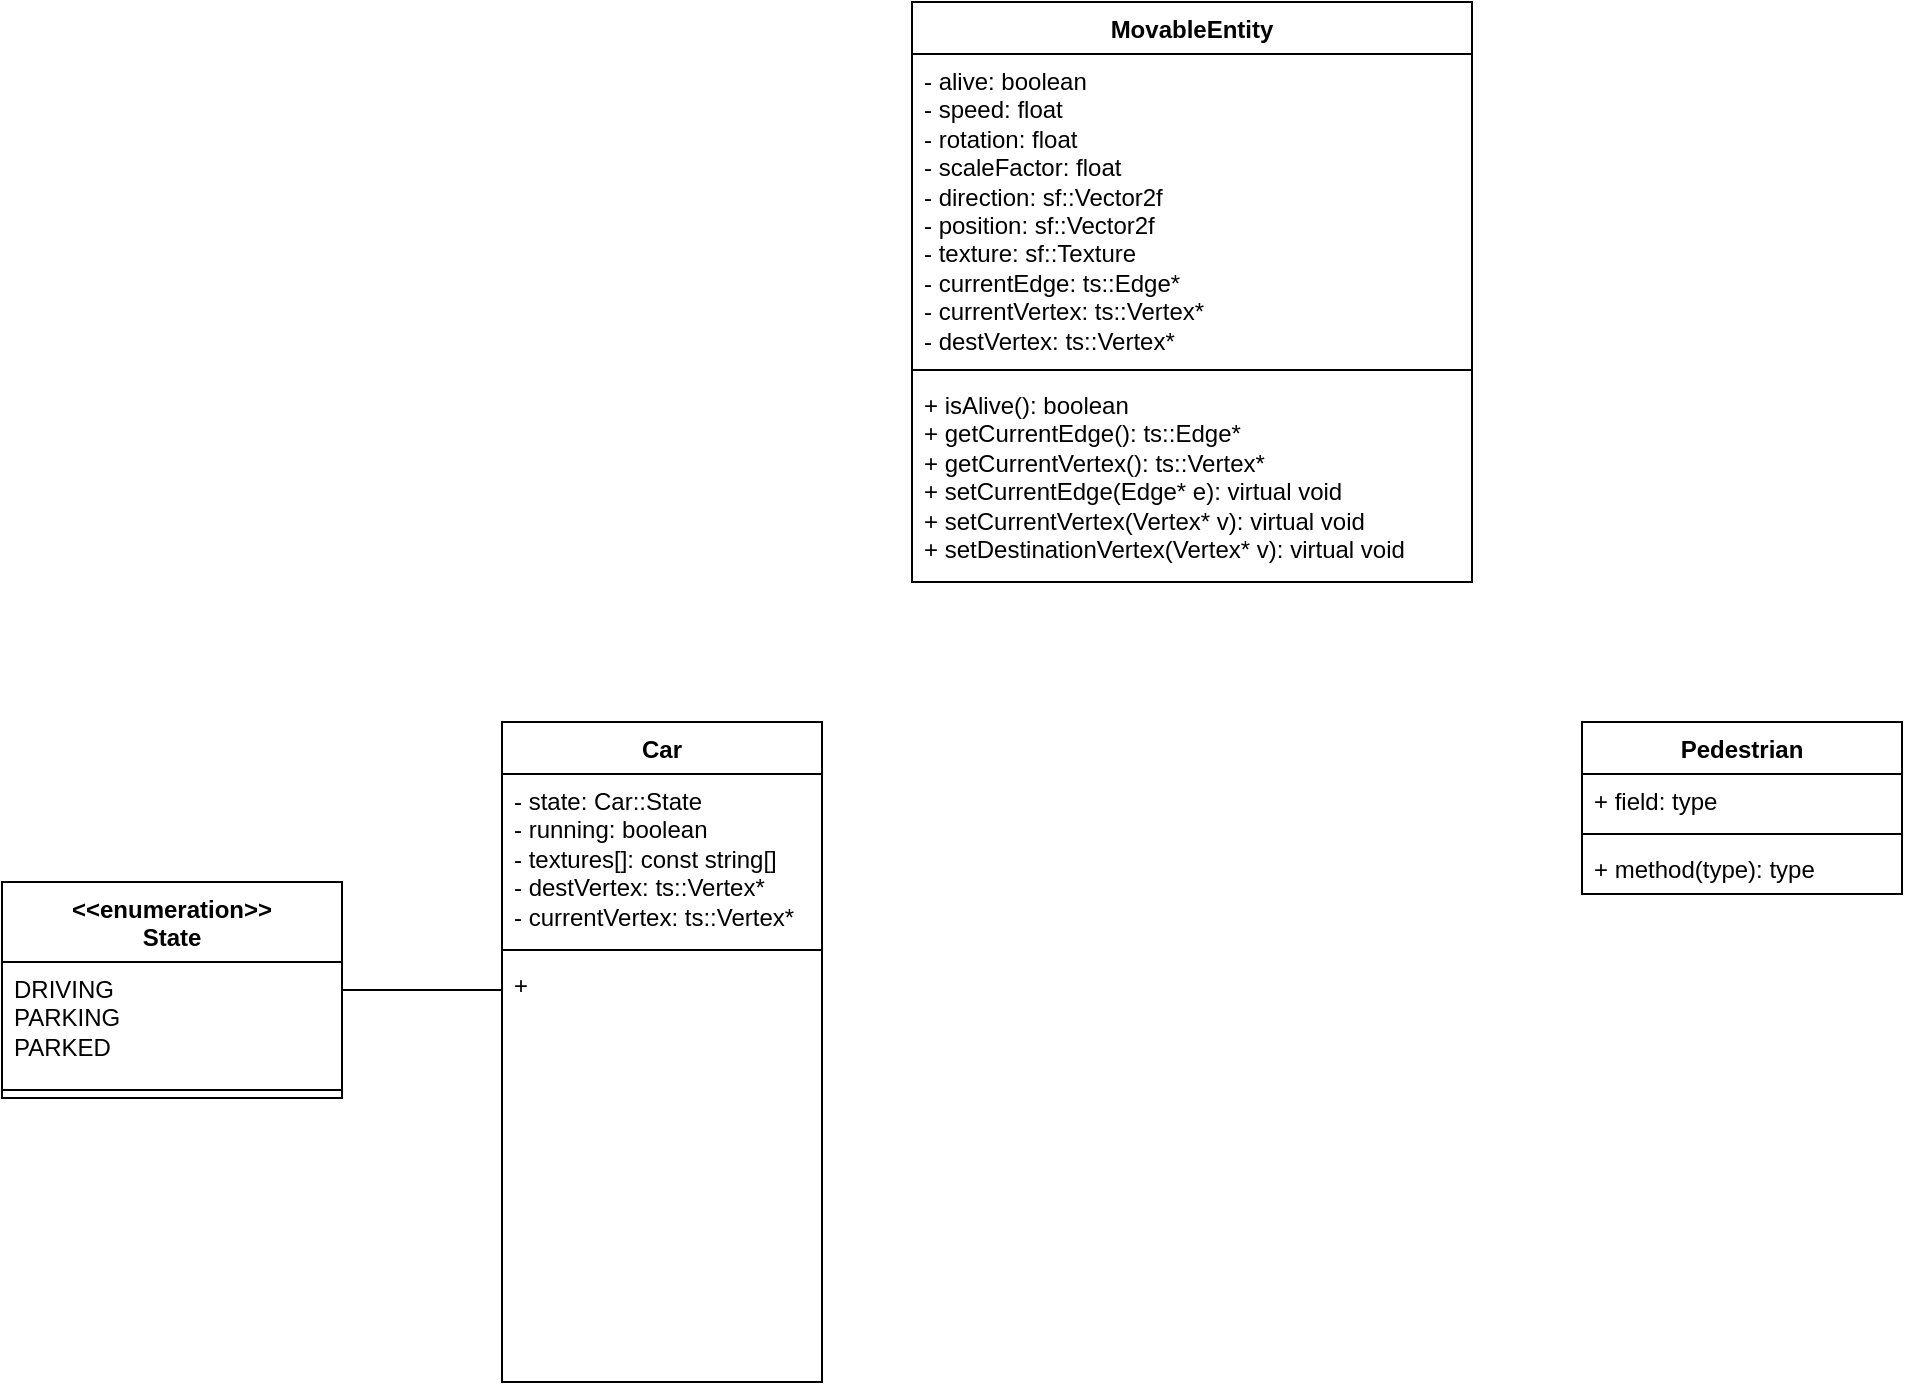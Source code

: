 <mxfile version="26.0.16" pages="5">
  <diagram name="MovableEntity" id="A3kqTvX24WQscuJyre_a">
    <mxGraphModel dx="1900" dy="662" grid="1" gridSize="10" guides="1" tooltips="1" connect="1" arrows="1" fold="1" page="1" pageScale="1" pageWidth="850" pageHeight="1100" math="0" shadow="0">
      <root>
        <mxCell id="0" />
        <mxCell id="1" parent="0" />
        <mxCell id="rzB5ObSrzS45SE1vRz-M-1" value="MovableEntity" style="swimlane;fontStyle=1;align=center;verticalAlign=top;childLayout=stackLayout;horizontal=1;startSize=26;horizontalStack=0;resizeParent=1;resizeParentMax=0;resizeLast=0;collapsible=1;marginBottom=0;whiteSpace=wrap;html=1;" parent="1" vertex="1">
          <mxGeometry x="345" y="40" width="280" height="290" as="geometry" />
        </mxCell>
        <mxCell id="rzB5ObSrzS45SE1vRz-M-2" value="- alive: boolean&lt;div&gt;- speed: float&lt;/div&gt;&lt;div&gt;- rotation: float&lt;/div&gt;&lt;div&gt;- scaleFactor: float&lt;/div&gt;&lt;div&gt;- direction: sf::Vector2f&lt;/div&gt;&lt;div&gt;- position: sf::Vector2f&lt;/div&gt;&lt;div&gt;- texture: sf::Texture&lt;/div&gt;&lt;div&gt;- currentEdge: ts::Edge*&lt;/div&gt;&lt;div&gt;- currentVertex: ts::Vertex*&lt;/div&gt;&lt;div&gt;- destVertex: ts::Vertex*&lt;/div&gt;" style="text;strokeColor=none;fillColor=none;align=left;verticalAlign=top;spacingLeft=4;spacingRight=4;overflow=hidden;rotatable=0;points=[[0,0.5],[1,0.5]];portConstraint=eastwest;whiteSpace=wrap;html=1;" parent="rzB5ObSrzS45SE1vRz-M-1" vertex="1">
          <mxGeometry y="26" width="280" height="154" as="geometry" />
        </mxCell>
        <mxCell id="rzB5ObSrzS45SE1vRz-M-3" value="" style="line;strokeWidth=1;fillColor=none;align=left;verticalAlign=middle;spacingTop=-1;spacingLeft=3;spacingRight=3;rotatable=0;labelPosition=right;points=[];portConstraint=eastwest;strokeColor=inherit;" parent="rzB5ObSrzS45SE1vRz-M-1" vertex="1">
          <mxGeometry y="180" width="280" height="8" as="geometry" />
        </mxCell>
        <mxCell id="rzB5ObSrzS45SE1vRz-M-4" value="+ isAlive(): boolean&lt;div&gt;+ getCurrentEdge(): ts::Edge*&lt;/div&gt;&lt;div&gt;+ getCurrentVertex(): ts::Vertex*&lt;/div&gt;&lt;div&gt;+ setCurrentEdge(Edge* e): virtual void&lt;/div&gt;&lt;div&gt;+ setCurrentVertex(Vertex* v): virtual void&lt;/div&gt;&lt;div&gt;+ setDestinationVertex(Vertex* v): virtual void&lt;/div&gt;" style="text;strokeColor=none;fillColor=none;align=left;verticalAlign=top;spacingLeft=4;spacingRight=4;overflow=hidden;rotatable=0;points=[[0,0.5],[1,0.5]];portConstraint=eastwest;whiteSpace=wrap;html=1;" parent="rzB5ObSrzS45SE1vRz-M-1" vertex="1">
          <mxGeometry y="188" width="280" height="102" as="geometry" />
        </mxCell>
        <mxCell id="rzB5ObSrzS45SE1vRz-M-32" style="edgeStyle=orthogonalEdgeStyle;rounded=0;orthogonalLoop=1;jettySize=auto;html=1;endArrow=none;startFill=0;" parent="1" source="rzB5ObSrzS45SE1vRz-M-5" target="rzB5ObSrzS45SE1vRz-M-27" edge="1">
          <mxGeometry relative="1" as="geometry">
            <Array as="points">
              <mxPoint x="120" y="534" />
              <mxPoint x="120" y="534" />
            </Array>
          </mxGeometry>
        </mxCell>
        <mxCell id="rzB5ObSrzS45SE1vRz-M-5" value="Car" style="swimlane;fontStyle=1;align=center;verticalAlign=top;childLayout=stackLayout;horizontal=1;startSize=26;horizontalStack=0;resizeParent=1;resizeParentMax=0;resizeLast=0;collapsible=1;marginBottom=0;whiteSpace=wrap;html=1;" parent="1" vertex="1">
          <mxGeometry x="140" y="400" width="160" height="330" as="geometry" />
        </mxCell>
        <mxCell id="rzB5ObSrzS45SE1vRz-M-6" value="- state: Car::State&lt;div&gt;- running: boolean&lt;/div&gt;&lt;div&gt;- textures[]: const string[]&lt;/div&gt;&lt;div&gt;- destVertex: ts::Vertex*&lt;/div&gt;&lt;div&gt;- currentVertex: ts::Vertex*&lt;/div&gt;" style="text;strokeColor=none;fillColor=none;align=left;verticalAlign=top;spacingLeft=4;spacingRight=4;overflow=hidden;rotatable=0;points=[[0,0.5],[1,0.5]];portConstraint=eastwest;whiteSpace=wrap;html=1;" parent="rzB5ObSrzS45SE1vRz-M-5" vertex="1">
          <mxGeometry y="26" width="160" height="84" as="geometry" />
        </mxCell>
        <mxCell id="rzB5ObSrzS45SE1vRz-M-7" value="" style="line;strokeWidth=1;fillColor=none;align=left;verticalAlign=middle;spacingTop=-1;spacingLeft=3;spacingRight=3;rotatable=0;labelPosition=right;points=[];portConstraint=eastwest;strokeColor=inherit;" parent="rzB5ObSrzS45SE1vRz-M-5" vertex="1">
          <mxGeometry y="110" width="160" height="8" as="geometry" />
        </mxCell>
        <mxCell id="rzB5ObSrzS45SE1vRz-M-8" value="+&amp;nbsp;" style="text;strokeColor=none;fillColor=none;align=left;verticalAlign=top;spacingLeft=4;spacingRight=4;overflow=hidden;rotatable=0;points=[[0,0.5],[1,0.5]];portConstraint=eastwest;whiteSpace=wrap;html=1;" parent="rzB5ObSrzS45SE1vRz-M-5" vertex="1">
          <mxGeometry y="118" width="160" height="212" as="geometry" />
        </mxCell>
        <mxCell id="rzB5ObSrzS45SE1vRz-M-9" value="Pedestrian" style="swimlane;fontStyle=1;align=center;verticalAlign=top;childLayout=stackLayout;horizontal=1;startSize=26;horizontalStack=0;resizeParent=1;resizeParentMax=0;resizeLast=0;collapsible=1;marginBottom=0;whiteSpace=wrap;html=1;" parent="1" vertex="1">
          <mxGeometry x="680" y="400" width="160" height="86" as="geometry" />
        </mxCell>
        <mxCell id="rzB5ObSrzS45SE1vRz-M-10" value="+ field: type" style="text;strokeColor=none;fillColor=none;align=left;verticalAlign=top;spacingLeft=4;spacingRight=4;overflow=hidden;rotatable=0;points=[[0,0.5],[1,0.5]];portConstraint=eastwest;whiteSpace=wrap;html=1;" parent="rzB5ObSrzS45SE1vRz-M-9" vertex="1">
          <mxGeometry y="26" width="160" height="26" as="geometry" />
        </mxCell>
        <mxCell id="rzB5ObSrzS45SE1vRz-M-11" value="" style="line;strokeWidth=1;fillColor=none;align=left;verticalAlign=middle;spacingTop=-1;spacingLeft=3;spacingRight=3;rotatable=0;labelPosition=right;points=[];portConstraint=eastwest;strokeColor=inherit;" parent="rzB5ObSrzS45SE1vRz-M-9" vertex="1">
          <mxGeometry y="52" width="160" height="8" as="geometry" />
        </mxCell>
        <mxCell id="rzB5ObSrzS45SE1vRz-M-12" value="+ method(type): type" style="text;strokeColor=none;fillColor=none;align=left;verticalAlign=top;spacingLeft=4;spacingRight=4;overflow=hidden;rotatable=0;points=[[0,0.5],[1,0.5]];portConstraint=eastwest;whiteSpace=wrap;html=1;" parent="rzB5ObSrzS45SE1vRz-M-9" vertex="1">
          <mxGeometry y="60" width="160" height="26" as="geometry" />
        </mxCell>
        <mxCell id="rzB5ObSrzS45SE1vRz-M-27" value="&lt;div&gt;&amp;lt;&amp;lt;enumeration&amp;gt;&amp;gt;&lt;/div&gt;State" style="swimlane;fontStyle=1;align=center;verticalAlign=top;childLayout=stackLayout;horizontal=1;startSize=40;horizontalStack=0;resizeParent=1;resizeParentMax=0;resizeLast=0;collapsible=1;marginBottom=0;whiteSpace=wrap;html=1;" parent="1" vertex="1">
          <mxGeometry x="-110" y="480" width="170" height="108" as="geometry" />
        </mxCell>
        <mxCell id="rzB5ObSrzS45SE1vRz-M-28" value="DRIVING&lt;div&gt;PARKING&lt;/div&gt;&lt;div&gt;PARKED&lt;/div&gt;" style="text;strokeColor=none;fillColor=none;align=left;verticalAlign=top;spacingLeft=4;spacingRight=4;overflow=hidden;rotatable=0;points=[[0,0.5],[1,0.5]];portConstraint=eastwest;whiteSpace=wrap;html=1;" parent="rzB5ObSrzS45SE1vRz-M-27" vertex="1">
          <mxGeometry y="40" width="170" height="60" as="geometry" />
        </mxCell>
        <mxCell id="rzB5ObSrzS45SE1vRz-M-29" value="" style="line;strokeWidth=1;fillColor=none;align=left;verticalAlign=middle;spacingTop=-1;spacingLeft=3;spacingRight=3;rotatable=0;labelPosition=right;points=[];portConstraint=eastwest;strokeColor=inherit;" parent="rzB5ObSrzS45SE1vRz-M-27" vertex="1">
          <mxGeometry y="100" width="170" height="8" as="geometry" />
        </mxCell>
      </root>
    </mxGraphModel>
  </diagram>
  <diagram id="TAdrbi4PPeA9WnI3AynJ" name="Graph">
    <mxGraphModel dx="1400" dy="822" grid="1" gridSize="10" guides="1" tooltips="1" connect="1" arrows="1" fold="1" page="1" pageScale="1" pageWidth="850" pageHeight="1100" math="0" shadow="0">
      <root>
        <mxCell id="0" />
        <mxCell id="1" parent="0" />
      </root>
    </mxGraphModel>
  </diagram>
  <diagram id="1iGFhv7ZglEJPrBhFCdf" name="Vertex">
    <mxGraphModel dx="1400" dy="822" grid="1" gridSize="10" guides="1" tooltips="1" connect="1" arrows="1" fold="1" page="1" pageScale="1" pageWidth="850" pageHeight="1100" math="0" shadow="0">
      <root>
        <mxCell id="0" />
        <mxCell id="1" parent="0" />
      </root>
    </mxGraphModel>
  </diagram>
  <diagram id="P-go-_5BGKer9JQxUn4E" name="Edge">
    <mxGraphModel dx="1400" dy="822" grid="1" gridSize="10" guides="1" tooltips="1" connect="1" arrows="1" fold="1" page="1" pageScale="1" pageWidth="850" pageHeight="1100" math="0" shadow="0">
      <root>
        <mxCell id="0" />
        <mxCell id="1" parent="0" />
      </root>
    </mxGraphModel>
  </diagram>
  <diagram id="LhSO2CEL5W0HnGoFx6Dl" name="RoadSegment">
    <mxGraphModel dx="1400" dy="822" grid="1" gridSize="10" guides="1" tooltips="1" connect="1" arrows="1" fold="1" page="1" pageScale="1" pageWidth="850" pageHeight="1100" math="0" shadow="0">
      <root>
        <mxCell id="0" />
        <mxCell id="1" parent="0" />
      </root>
    </mxGraphModel>
  </diagram>
</mxfile>
